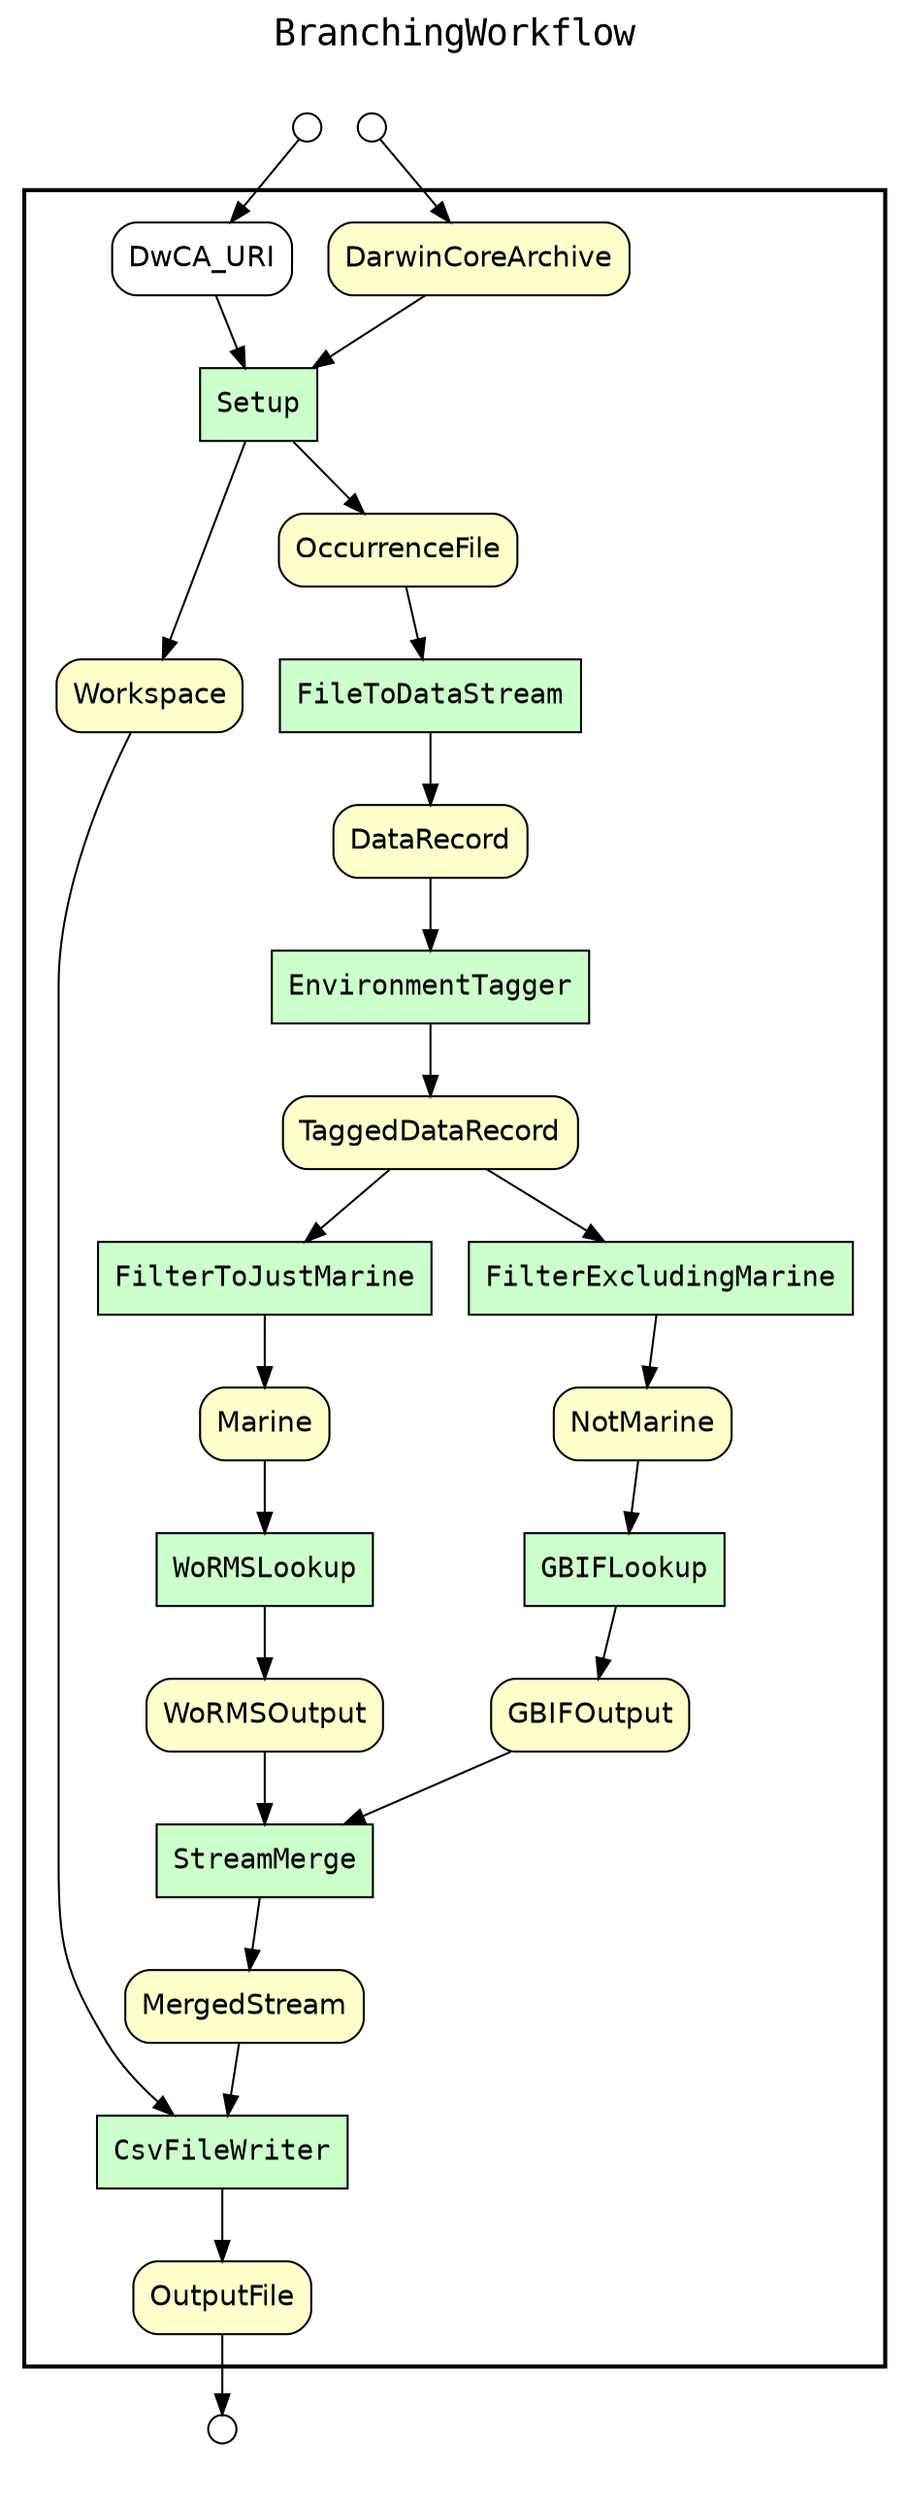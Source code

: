 
digraph yw_data_view {
rankdir=TB
fontname=Courier; fontsize=18; labelloc=t
label="BranchingWorkflow"
subgraph cluster_workflow { label=""; color=black; penwidth=2
subgraph cluster_workflow_inner { label=""; color=white
node[shape=box style="filled" fillcolor="#CCFFCC" peripheries=1 fontname=Courier]
Setup
FileToDataStream
EnvironmentTagger
FilterToJustMarine
FilterExcludingMarine
WoRMSLookup
GBIFLookup
StreamMerge
CsvFileWriter
node[shape=box style="filled" fillcolor="#CCFFCC" peripheries=1 fontname=Courier]
node[shape=box style="rounded,filled" fillcolor="#FFFFCC" peripheries=1 fontname=Helvetica]
DarwinCoreArchive
Workspace
OccurrenceFile
DataRecord
TaggedDataRecord
Marine
NotMarine
WoRMSOutput
GBIFOutput
MergedStream
OutputFile
node[shape=box style="rounded,filled" fillcolor="#FFFFFF" peripheries=1 fontname=Helvetica]
DwCA_URI
}}
subgraph cluster_inflows { label=""; color=white; penwidth=2
subgraph cluster_inflows_inner { label=""; color=white
node[shape=circle fillcolor="#FFFFFF" peripheries=1 width=0.2]
DarwinCoreArchive_inflow [label=""]
DwCA_URI_inflow [label=""]
}}
subgraph cluster_outflows { label=""; color=white; penwidth=2
subgraph cluster_outflows_inner { label=""; color=white
node[shape=circle fillcolor="#FFFFFF" peripheries=1 width=0.2]
OutputFile_outflow [label=""]
}}
NotMarine -> GBIFLookup
OccurrenceFile -> FileToDataStream
WoRMSOutput -> StreamMerge
DataRecord -> EnvironmentTagger
GBIFOutput -> StreamMerge
MergedStream -> CsvFileWriter
DwCA_URI -> Setup
TaggedDataRecord -> FilterExcludingMarine
TaggedDataRecord -> FilterToJustMarine
DarwinCoreArchive -> Setup
Marine -> WoRMSLookup
Workspace -> CsvFileWriter
Setup -> Workspace
Setup -> OccurrenceFile
FileToDataStream -> DataRecord
EnvironmentTagger -> TaggedDataRecord
FilterToJustMarine -> Marine
FilterExcludingMarine -> NotMarine
WoRMSLookup -> WoRMSOutput
GBIFLookup -> GBIFOutput
StreamMerge -> MergedStream
CsvFileWriter -> OutputFile
DarwinCoreArchive_inflow -> DarwinCoreArchive
DwCA_URI_inflow -> DwCA_URI
OutputFile -> OutputFile_outflow
}

